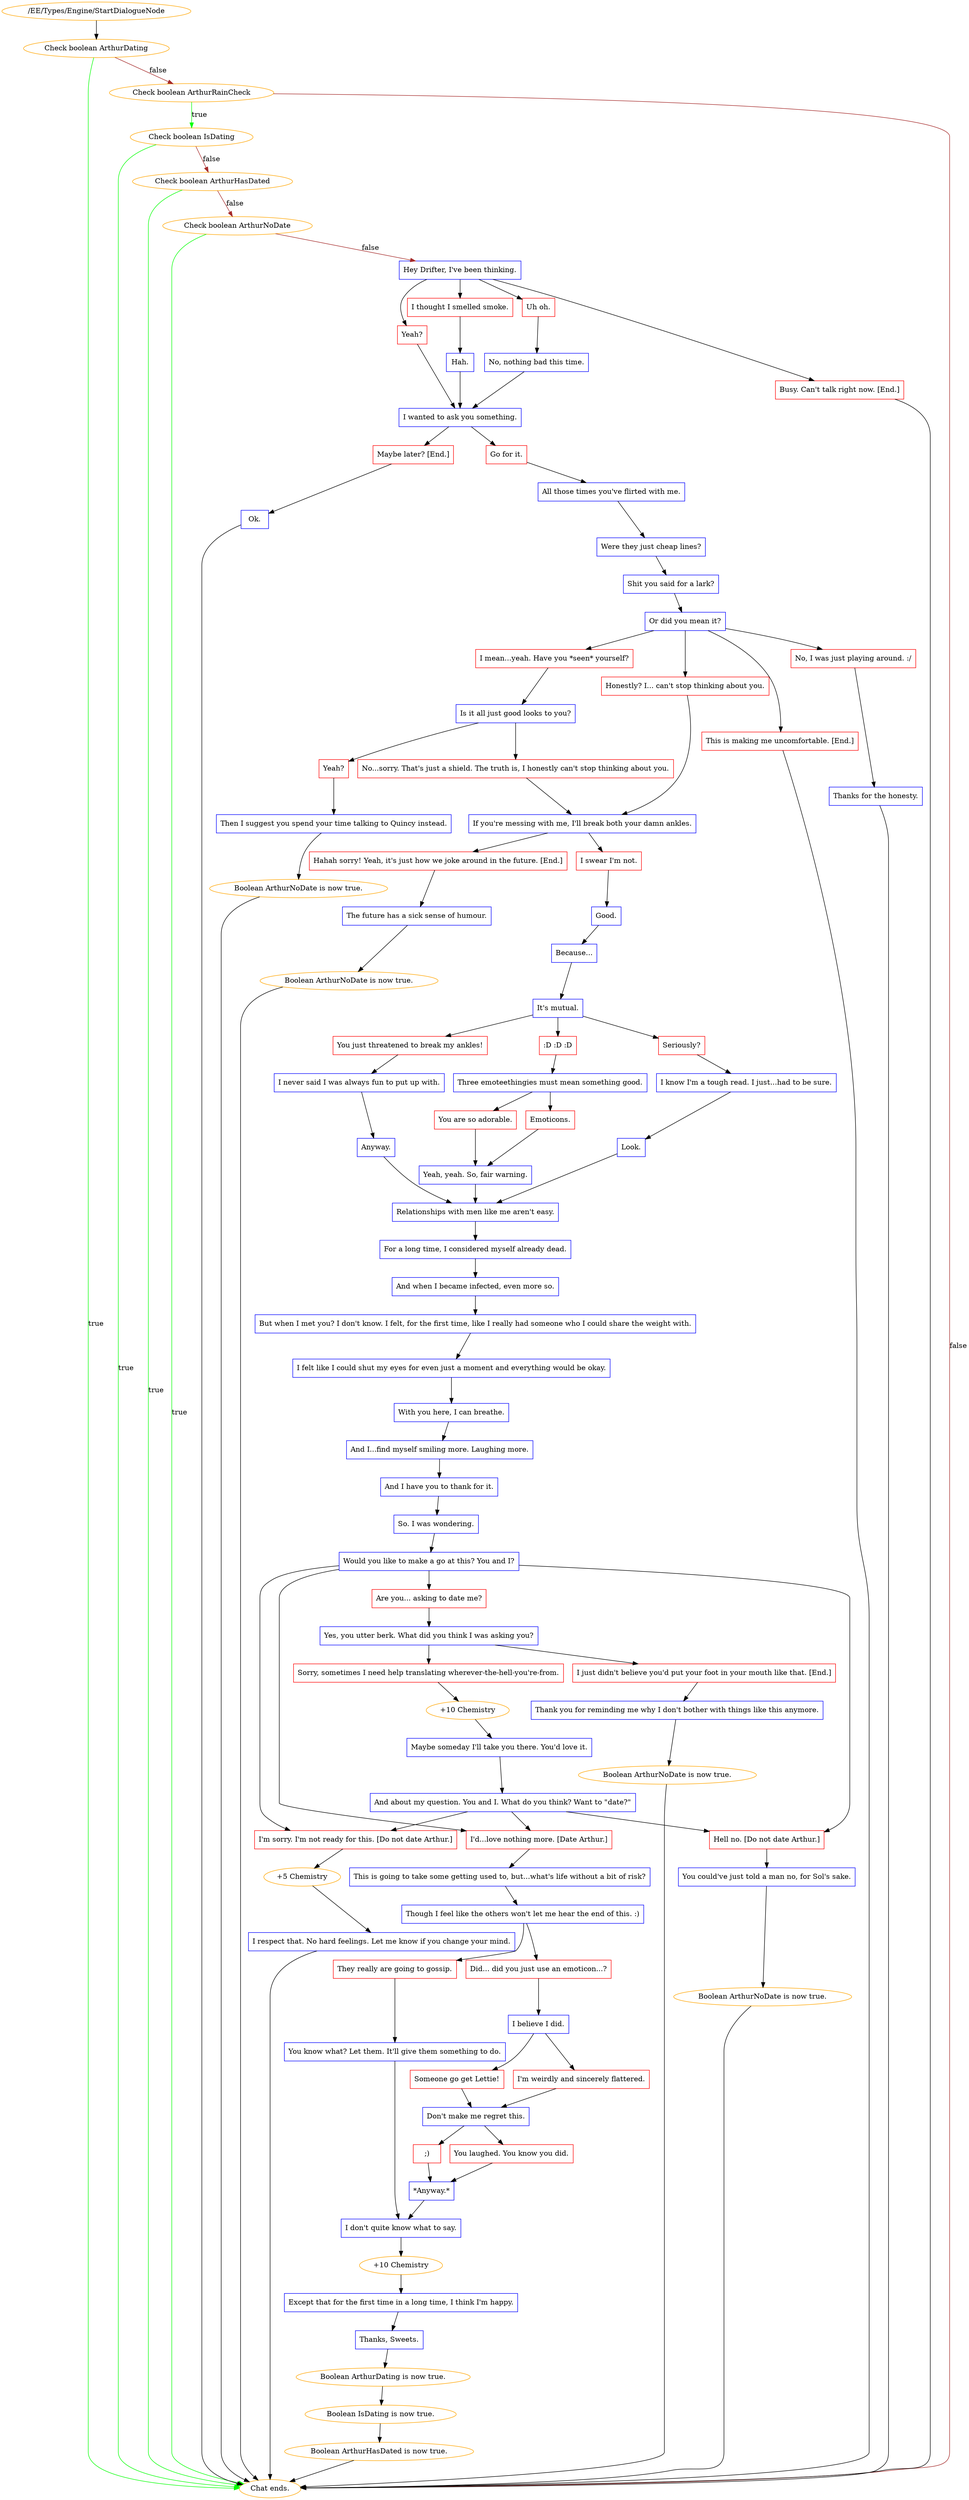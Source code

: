 digraph {
	1745 [label="/EE/Types/Engine/StartDialogueNode",color=orange];
		1745 -> 1746;
	1746 [label="Check boolean ArthurDating",color=orange];
		1746 -> "Chat ends." [label=true,color=green];
		1746 -> 1748 [label=false,color=brown];
	"Chat ends." [color=orange];
	1748 [label="Check boolean ArthurRainCheck",color=orange];
		1748 -> 1750 [label=true,color=green];
		1748 -> "Chat ends." [label=false,color=brown];
	1750 [label="Check boolean IsDating",color=orange];
		1750 -> "Chat ends." [label=true,color=green];
		1750 -> 1752 [label=false,color=brown];
	"Chat ends." [color=orange];
	"Chat ends." [color=orange];
	1752 [label="Check boolean ArthurHasDated",color=orange];
		1752 -> "Chat ends." [label=true,color=green];
		1752 -> 3215 [label=false,color=brown];
	"Chat ends." [color=orange];
	3215 [label="Check boolean ArthurNoDate",color=orange];
		3215 -> "Chat ends." [label=true,color=green];
		3215 -> 1754 [label=false,color=brown];
	"Chat ends." [color=orange];
	1754 [label="Hey Drifter, I've been thinking.",shape=box,color=blue];
		1754 -> 1755;
		1754 -> 1756;
		1754 -> 1757;
		1754 -> 1758;
	1755 [label="Yeah?",shape=box,color=red];
		1755 -> 1762;
	1756 [label="Uh oh.",shape=box,color=red];
		1756 -> 1761;
	1757 [label="I thought I smelled smoke.",shape=box,color=red];
		1757 -> 1760;
	1758 [label="Busy. Can't talk right now. [End.]",shape=box,color=red];
		1758 -> "Chat ends.";
	1762 [label="I wanted to ask you something.",shape=box,color=blue];
		1762 -> 1763;
		1762 -> 1764;
	1761 [label="No, nothing bad this time.",shape=box,color=blue];
		1761 -> 1762;
	1760 [label="Hah.",shape=box,color=blue];
		1760 -> 1762;
	"Chat ends." [color=orange];
	1763 [label="Go for it.",shape=box,color=red];
		1763 -> 1767;
	1764 [label="Maybe later? [End.]",shape=box,color=red];
		1764 -> 1765;
	1767 [label="All those times you've flirted with me.",shape=box,color=blue];
		1767 -> 1768;
	1765 [label="Ok.",shape=box,color=blue];
		1765 -> "Chat ends.";
	1768 [label="Were they just cheap lines?",shape=box,color=blue];
		1768 -> 1769;
	"Chat ends." [color=orange];
	1769 [label="Shit you said for a lark?",shape=box,color=blue];
		1769 -> 1772;
	1772 [label="Or did you mean it?",shape=box,color=blue];
		1772 -> 1773;
		1772 -> 1776;
		1772 -> 1783;
		1772 -> 1784;
	1773 [label="No, I was just playing around. :/",shape=box,color=red];
		1773 -> 1774;
	1776 [label="I mean...yeah. Have you *seen* yourself?",shape=box,color=red];
		1776 -> 1777;
	1783 [label="Honestly? I... can't stop thinking about you.",shape=box,color=red];
		1783 -> 1786;
	1784 [label="This is making me uncomfortable. [End.]",shape=box,color=red];
		1784 -> "Chat ends.";
	1774 [label="Thanks for the honesty.",shape=box,color=blue];
		1774 -> "Chat ends.";
	1777 [label="Is it all just good looks to you?",shape=box,color=blue];
		1777 -> 1778;
		1777 -> 1779;
	1786 [label="If you're messing with me, I'll break both your damn ankles.",shape=box,color=blue];
		1786 -> 1788;
		1786 -> 1789;
	"Chat ends." [color=orange];
	"Chat ends." [color=orange];
	1778 [label="Yeah?",shape=box,color=red];
		1778 -> 1780;
	1779 [label="No...sorry. That's just a shield. The truth is, I honestly can't stop thinking about you.",shape=box,color=red];
		1779 -> 1786;
	1788 [label="I swear I'm not.",shape=box,color=red];
		1788 -> 1787;
	1789 [label="Hahah sorry! Yeah, it's just how we joke around in the future. [End.]",shape=box,color=red];
		1789 -> 1790;
	1780 [label="Then I suggest you spend your time talking to Quincy instead.",shape=box,color=blue];
		1780 -> 1781;
	1787 [label="Good.",shape=box,color=blue];
		1787 -> 1771;
	1790 [label="The future has a sick sense of humour.",shape=box,color=blue];
		1790 -> 1791;
	1781 [label="Boolean ArthurNoDate is now true.",color=orange];
		1781 -> "Chat ends.";
	1771 [label="Because...",shape=box,color=blue];
		1771 -> 1792;
	1791 [label="Boolean ArthurNoDate is now true.",color=orange];
		1791 -> "Chat ends.";
	"Chat ends." [color=orange];
	1792 [label="It's mutual.",shape=box,color=blue];
		1792 -> 1793;
		1792 -> 1794;
		1792 -> 1795;
	"Chat ends." [color=orange];
	1793 [label="Seriously?",shape=box,color=red];
		1793 -> 1796;
	1794 [label=":D :D :D",shape=box,color=red];
		1794 -> 1797;
	1795 [label="You just threatened to break my ankles!",shape=box,color=red];
		1795 -> 1798;
	1796 [label="I know I'm a tough read. I just...had to be sure.",shape=box,color=blue];
		1796 -> 1799;
	1797 [label="Three emoteethingies must mean something good.",shape=box,color=blue];
		1797 -> 1800;
		1797 -> 1801;
	1798 [label="I never said I was always fun to put up with.",shape=box,color=blue];
		1798 -> 1802;
	1799 [label="Look.",shape=box,color=blue];
		1799 -> 1804;
	1800 [label="Emoticons.",shape=box,color=red];
		1800 -> 1803;
	1801 [label="You are so adorable.",shape=box,color=red];
		1801 -> 1803;
	1802 [label="Anyway.",shape=box,color=blue];
		1802 -> 1804;
	1804 [label="Relationships with men like me aren't easy.",shape=box,color=blue];
		1804 -> 1805;
	1803 [label="Yeah, yeah. So, fair warning.",shape=box,color=blue];
		1803 -> 1804;
	1805 [label="For a long time, I considered myself already dead.",shape=box,color=blue];
		1805 -> 1806;
	1806 [label="And when I became infected, even more so.",shape=box,color=blue];
		1806 -> 1807;
	1807 [label="But when I met you? I don't know. I felt, for the first time, like I really had someone who I could share the weight with.",shape=box,color=blue];
		1807 -> 1808;
	1808 [label="I felt like I could shut my eyes for even just a moment and everything would be okay.",shape=box,color=blue];
		1808 -> 1809;
	1809 [label="With you here, I can breathe.",shape=box,color=blue];
		1809 -> 1811;
	1811 [label="And I...find myself smiling more. Laughing more.",shape=box,color=blue];
		1811 -> 1812;
	1812 [label="And I have you to thank for it.",shape=box,color=blue];
		1812 -> 1813;
	1813 [label="So. I was wondering.",shape=box,color=blue];
		1813 -> 1814;
	1814 [label="Would you like to make a go at this? You and I?",shape=box,color=blue];
		1814 -> 1815;
		1814 -> 1825;
		1814 -> 1826;
		1814 -> 1810;
	1815 [label="Are you... asking to date me?",shape=box,color=red];
		1815 -> 1816;
	1825 [label="I'd...love nothing more. [Date Arthur.]",shape=box,color=red];
		1825 -> 1833;
	1826 [label="I'm sorry. I'm not ready for this. [Do not date Arthur.]",shape=box,color=red];
		1826 -> 1831;
	1810 [label="Hell no. [Do not date Arthur.]",shape=box,color=red];
		1810 -> 1827;
	1816 [label="Yes, you utter berk. What did you think I was asking you?",shape=box,color=blue];
		1816 -> 1817;
		1816 -> 1818;
	1833 [label="This is going to take some getting used to, but...what's life without a bit of risk?",shape=box,color=blue];
		1833 -> 1834;
	1831 [label="+5 Chemistry",color=orange];
		1831 -> 1830;
	1827 [label="You could've just told a man no, for Sol's sake.",shape=box,color=blue];
		1827 -> 1828;
	1817 [label="Sorry, sometimes I need help translating wherever-the-hell-you're-from.",shape=box,color=red];
		1817 -> 1824;
	1818 [label="I just didn't believe you'd put your foot in your mouth like that. [End.]",shape=box,color=red];
		1818 -> 1819;
	1834 [label="Though I feel like the others won't let me hear the end of this. :)",shape=box,color=blue];
		1834 -> 1836;
		1834 -> 1835;
	1830 [label="I respect that. No hard feelings. Let me know if you change your mind.",shape=box,color=blue];
		1830 -> "Chat ends.";
	1828 [label="Boolean ArthurNoDate is now true.",color=orange];
		1828 -> "Chat ends.";
	1824 [label="+10 Chemistry",color=orange];
		1824 -> 1822;
	1819 [label="Thank you for reminding me why I don't bother with things like this anymore.",shape=box,color=blue];
		1819 -> 1820;
	1836 [label="They really are going to gossip.",shape=box,color=red];
		1836 -> 1845;
	1835 [label="Did... did you just use an emoticon...?",shape=box,color=red];
		1835 -> 1837;
	"Chat ends." [color=orange];
	"Chat ends." [color=orange];
	1822 [label="Maybe someday I'll take you there. You'd love it.",shape=box,color=blue];
		1822 -> 1823;
	1820 [label="Boolean ArthurNoDate is now true.",color=orange];
		1820 -> "Chat ends.";
	1845 [label="You know what? Let them. It'll give them something to do.",shape=box,color=blue];
		1845 -> 1844;
	1837 [label="I believe I did.",shape=box,color=blue];
		1837 -> 1839;
		1837 -> 1838;
	1823 [label="And about my question. You and I. What do you think? Want to \"date?\"",shape=box,color=blue];
		1823 -> 1825;
		1823 -> 1826;
		1823 -> 1810;
	"Chat ends." [color=orange];
	1844 [label="I don't quite know what to say.",shape=box,color=blue];
		1844 -> 1851;
	1839 [label="I'm weirdly and sincerely flattered.",shape=box,color=red];
		1839 -> 1840;
	1838 [label="Someone go get Lettie!",shape=box,color=red];
		1838 -> 1840;
	1851 [label="+10 Chemistry",color=orange];
		1851 -> 1846;
	1840 [label="Don't make me regret this.",shape=box,color=blue];
		1840 -> 1841;
		1840 -> 1842;
	1846 [label="Except that for the first time in a long time, I think I'm happy.",shape=box,color=blue];
		1846 -> 1847;
	1841 [label="You laughed. You know you did.",shape=box,color=red];
		1841 -> 1843;
	1842 [label=";)",shape=box,color=red];
		1842 -> 1843;
	1847 [label="Thanks, Sweets.",shape=box,color=blue];
		1847 -> 1848;
	1843 [label="*Anyway.*",shape=box,color=blue];
		1843 -> 1844;
	1848 [label="Boolean ArthurDating is now true.",color=orange];
		1848 -> 1849;
	1849 [label="Boolean IsDating is now true.",color=orange];
		1849 -> 1850;
	1850 [label="Boolean ArthurHasDated is now true.",color=orange];
		1850 -> "Chat ends.";
	"Chat ends." [color=orange];
}